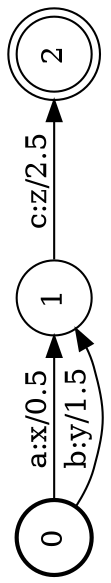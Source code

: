 digraph FST {
rankdir = LR;
size = "8.5,11";
label = "";
center = 1;
orientation = Landscape;
ranksep = "0.4";
nodesep = "0.25";
0 [label = "0", shape = circle, style = bold, fontsize = 14]
	0 -> 1 [label = "a:x/0.5", fontsize = 14];
	0 -> 1 [label = "b:y/1.5", fontsize = 14];
1 [label = "1", shape = circle, style = solid, fontsize = 14]
	1 -> 2 [label = "c:z/2.5", fontsize = 14];
2 [label = "2", shape = doublecircle, style = solid, fontsize = 14]
}
